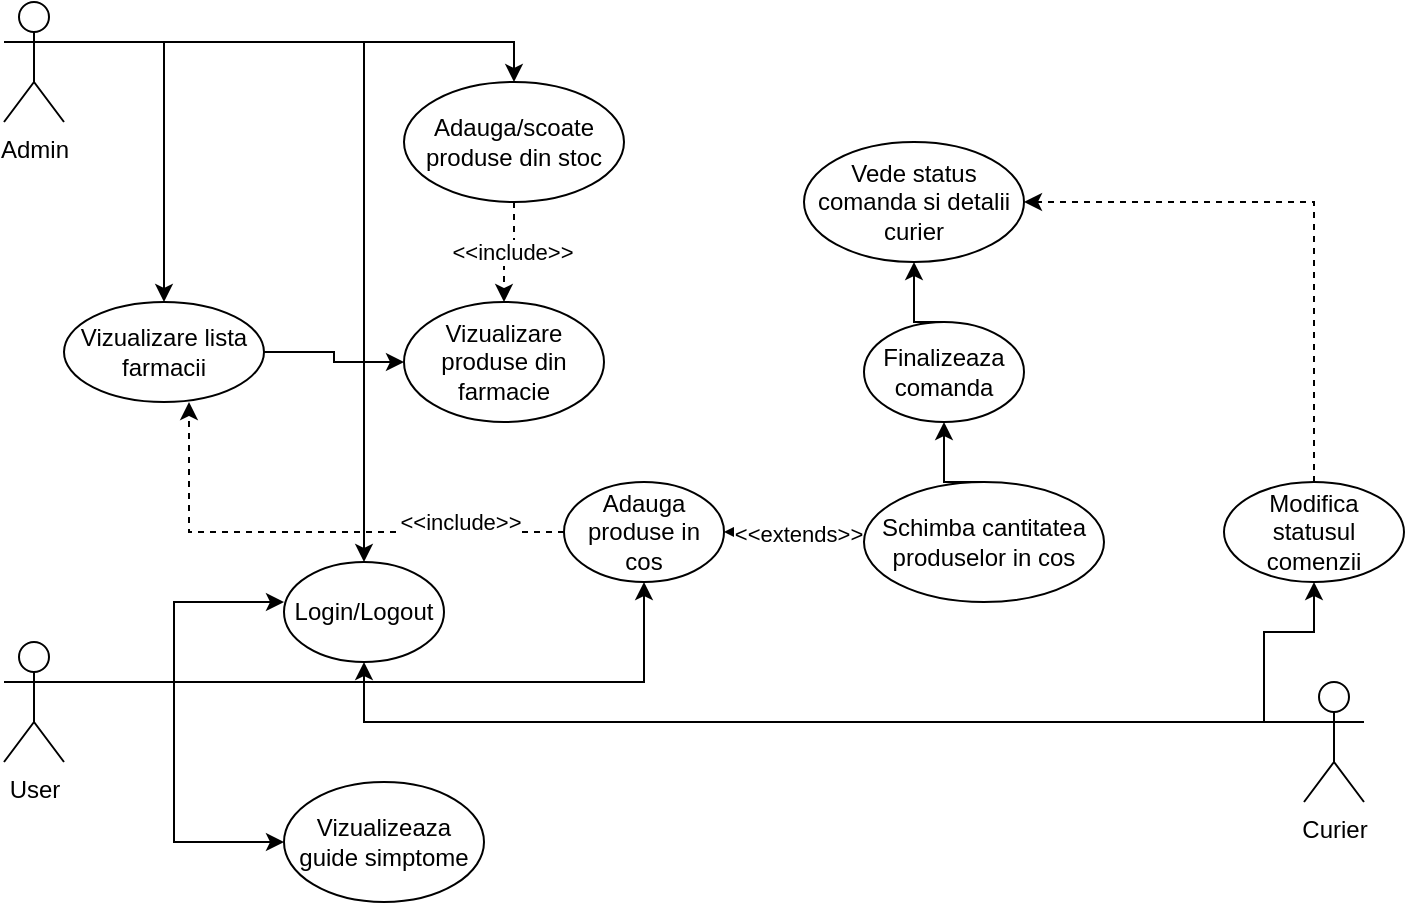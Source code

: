 <mxfile version="24.8.6">
  <diagram name="Page-1" id="oiUyBhWRzTW6xyhtn9rt">
    <mxGraphModel dx="989" dy="520" grid="1" gridSize="10" guides="1" tooltips="1" connect="1" arrows="1" fold="1" page="1" pageScale="1" pageWidth="850" pageHeight="1100" math="0" shadow="0">
      <root>
        <mxCell id="0" />
        <mxCell id="1" parent="0" />
        <mxCell id="I1X1ROTcHiEnxLeAN1pk-7" style="edgeStyle=orthogonalEdgeStyle;rounded=0;orthogonalLoop=1;jettySize=auto;html=1;exitX=1;exitY=0.333;exitDx=0;exitDy=0;exitPerimeter=0;" edge="1" parent="1" source="I1X1ROTcHiEnxLeAN1pk-1" target="I1X1ROTcHiEnxLeAN1pk-4">
          <mxGeometry relative="1" as="geometry" />
        </mxCell>
        <mxCell id="I1X1ROTcHiEnxLeAN1pk-30" style="edgeStyle=orthogonalEdgeStyle;rounded=0;orthogonalLoop=1;jettySize=auto;html=1;exitX=1;exitY=0.333;exitDx=0;exitDy=0;exitPerimeter=0;entryX=0.5;entryY=0;entryDx=0;entryDy=0;" edge="1" parent="1" source="I1X1ROTcHiEnxLeAN1pk-1" target="I1X1ROTcHiEnxLeAN1pk-9">
          <mxGeometry relative="1" as="geometry" />
        </mxCell>
        <mxCell id="I1X1ROTcHiEnxLeAN1pk-31" style="edgeStyle=orthogonalEdgeStyle;rounded=0;orthogonalLoop=1;jettySize=auto;html=1;exitX=1;exitY=0.333;exitDx=0;exitDy=0;exitPerimeter=0;entryX=0.5;entryY=0;entryDx=0;entryDy=0;" edge="1" parent="1" source="I1X1ROTcHiEnxLeAN1pk-1" target="I1X1ROTcHiEnxLeAN1pk-25">
          <mxGeometry relative="1" as="geometry" />
        </mxCell>
        <mxCell id="I1X1ROTcHiEnxLeAN1pk-1" value="Admin" style="shape=umlActor;verticalLabelPosition=bottom;verticalAlign=top;html=1;outlineConnect=0;" vertex="1" parent="1">
          <mxGeometry x="60" y="140" width="30" height="60" as="geometry" />
        </mxCell>
        <mxCell id="I1X1ROTcHiEnxLeAN1pk-15" style="edgeStyle=orthogonalEdgeStyle;rounded=0;orthogonalLoop=1;jettySize=auto;html=1;exitX=1;exitY=0.333;exitDx=0;exitDy=0;exitPerimeter=0;entryX=0.5;entryY=1;entryDx=0;entryDy=0;" edge="1" parent="1" source="I1X1ROTcHiEnxLeAN1pk-2" target="I1X1ROTcHiEnxLeAN1pk-14">
          <mxGeometry relative="1" as="geometry" />
        </mxCell>
        <mxCell id="I1X1ROTcHiEnxLeAN1pk-36" style="edgeStyle=orthogonalEdgeStyle;rounded=0;orthogonalLoop=1;jettySize=auto;html=1;exitX=1;exitY=0.333;exitDx=0;exitDy=0;exitPerimeter=0;entryX=0;entryY=0.5;entryDx=0;entryDy=0;" edge="1" parent="1" source="I1X1ROTcHiEnxLeAN1pk-2" target="I1X1ROTcHiEnxLeAN1pk-35">
          <mxGeometry relative="1" as="geometry" />
        </mxCell>
        <mxCell id="I1X1ROTcHiEnxLeAN1pk-2" value="&lt;div&gt;User&lt;/div&gt;&lt;div&gt;&lt;br&gt;&lt;/div&gt;" style="shape=umlActor;verticalLabelPosition=bottom;verticalAlign=top;html=1;outlineConnect=0;" vertex="1" parent="1">
          <mxGeometry x="60" y="460" width="30" height="60" as="geometry" />
        </mxCell>
        <mxCell id="I1X1ROTcHiEnxLeAN1pk-8" style="edgeStyle=orthogonalEdgeStyle;rounded=0;orthogonalLoop=1;jettySize=auto;html=1;entryX=0.5;entryY=1;entryDx=0;entryDy=0;" edge="1" parent="1" target="I1X1ROTcHiEnxLeAN1pk-4">
          <mxGeometry relative="1" as="geometry">
            <mxPoint x="690" y="500" as="sourcePoint" />
            <Array as="points">
              <mxPoint x="715" y="500" />
              <mxPoint x="240" y="500" />
            </Array>
          </mxGeometry>
        </mxCell>
        <mxCell id="I1X1ROTcHiEnxLeAN1pk-29" style="edgeStyle=orthogonalEdgeStyle;rounded=0;orthogonalLoop=1;jettySize=auto;html=1;exitX=0;exitY=0.333;exitDx=0;exitDy=0;exitPerimeter=0;entryX=0.5;entryY=1;entryDx=0;entryDy=0;" edge="1" parent="1" source="I1X1ROTcHiEnxLeAN1pk-3" target="I1X1ROTcHiEnxLeAN1pk-28">
          <mxGeometry relative="1" as="geometry" />
        </mxCell>
        <mxCell id="I1X1ROTcHiEnxLeAN1pk-3" value="&lt;div&gt;Curier&lt;/div&gt;&lt;div&gt;&lt;br&gt;&lt;/div&gt;" style="shape=umlActor;verticalLabelPosition=bottom;verticalAlign=top;html=1;outlineConnect=0;" vertex="1" parent="1">
          <mxGeometry x="710" y="480" width="30" height="60" as="geometry" />
        </mxCell>
        <mxCell id="I1X1ROTcHiEnxLeAN1pk-4" value="Login/Logout" style="ellipse;whiteSpace=wrap;html=1;" vertex="1" parent="1">
          <mxGeometry x="200" y="420" width="80" height="50" as="geometry" />
        </mxCell>
        <mxCell id="I1X1ROTcHiEnxLeAN1pk-6" style="edgeStyle=orthogonalEdgeStyle;rounded=0;orthogonalLoop=1;jettySize=auto;html=1;exitX=1;exitY=0.333;exitDx=0;exitDy=0;exitPerimeter=0;entryX=0;entryY=0.4;entryDx=0;entryDy=0;entryPerimeter=0;" edge="1" parent="1" source="I1X1ROTcHiEnxLeAN1pk-2" target="I1X1ROTcHiEnxLeAN1pk-4">
          <mxGeometry relative="1" as="geometry" />
        </mxCell>
        <mxCell id="I1X1ROTcHiEnxLeAN1pk-13" style="edgeStyle=orthogonalEdgeStyle;rounded=0;orthogonalLoop=1;jettySize=auto;html=1;exitX=1;exitY=0.5;exitDx=0;exitDy=0;entryX=0;entryY=0.5;entryDx=0;entryDy=0;" edge="1" parent="1" source="I1X1ROTcHiEnxLeAN1pk-9" target="I1X1ROTcHiEnxLeAN1pk-12">
          <mxGeometry relative="1" as="geometry" />
        </mxCell>
        <mxCell id="I1X1ROTcHiEnxLeAN1pk-9" value="Vizualizare lista farmacii" style="ellipse;whiteSpace=wrap;html=1;" vertex="1" parent="1">
          <mxGeometry x="90" y="290" width="100" height="50" as="geometry" />
        </mxCell>
        <mxCell id="I1X1ROTcHiEnxLeAN1pk-12" value="Vizualizare produse din farmacie" style="ellipse;whiteSpace=wrap;html=1;" vertex="1" parent="1">
          <mxGeometry x="260" y="290" width="100" height="60" as="geometry" />
        </mxCell>
        <mxCell id="I1X1ROTcHiEnxLeAN1pk-14" value="Adauga produse in cos" style="ellipse;whiteSpace=wrap;html=1;" vertex="1" parent="1">
          <mxGeometry x="340" y="380" width="80" height="50" as="geometry" />
        </mxCell>
        <mxCell id="I1X1ROTcHiEnxLeAN1pk-16" style="edgeStyle=orthogonalEdgeStyle;rounded=0;orthogonalLoop=1;jettySize=auto;html=1;exitX=0;exitY=0.5;exitDx=0;exitDy=0;entryX=0.625;entryY=1;entryDx=0;entryDy=0;entryPerimeter=0;dashed=1;" edge="1" parent="1" source="I1X1ROTcHiEnxLeAN1pk-14" target="I1X1ROTcHiEnxLeAN1pk-9">
          <mxGeometry relative="1" as="geometry" />
        </mxCell>
        <mxCell id="I1X1ROTcHiEnxLeAN1pk-17" value="&amp;lt;&amp;lt;include&amp;gt;&amp;gt;" style="edgeLabel;html=1;align=center;verticalAlign=middle;resizable=0;points=[];" vertex="1" connectable="0" parent="I1X1ROTcHiEnxLeAN1pk-16">
          <mxGeometry x="-0.274" y="-2" relative="1" as="geometry">
            <mxPoint x="39" y="-3" as="offset" />
          </mxGeometry>
        </mxCell>
        <mxCell id="I1X1ROTcHiEnxLeAN1pk-19" style="edgeStyle=orthogonalEdgeStyle;rounded=0;orthogonalLoop=1;jettySize=auto;html=1;exitX=0;exitY=0.5;exitDx=0;exitDy=0;entryX=1;entryY=0.5;entryDx=0;entryDy=0;dashed=1;" edge="1" parent="1" source="I1X1ROTcHiEnxLeAN1pk-18" target="I1X1ROTcHiEnxLeAN1pk-14">
          <mxGeometry relative="1" as="geometry" />
        </mxCell>
        <mxCell id="I1X1ROTcHiEnxLeAN1pk-20" value="&amp;lt;&amp;lt;extends&amp;gt;&amp;gt;" style="edgeLabel;html=1;align=center;verticalAlign=middle;resizable=0;points=[];" vertex="1" connectable="0" parent="I1X1ROTcHiEnxLeAN1pk-19">
          <mxGeometry x="0.035" y="-2" relative="1" as="geometry">
            <mxPoint as="offset" />
          </mxGeometry>
        </mxCell>
        <mxCell id="I1X1ROTcHiEnxLeAN1pk-22" style="edgeStyle=orthogonalEdgeStyle;rounded=0;orthogonalLoop=1;jettySize=auto;html=1;exitX=0.5;exitY=0;exitDx=0;exitDy=0;entryX=0.5;entryY=1;entryDx=0;entryDy=0;" edge="1" parent="1" source="I1X1ROTcHiEnxLeAN1pk-18" target="I1X1ROTcHiEnxLeAN1pk-21">
          <mxGeometry relative="1" as="geometry" />
        </mxCell>
        <mxCell id="I1X1ROTcHiEnxLeAN1pk-18" value="Schimba cantitatea produselor in cos" style="ellipse;whiteSpace=wrap;html=1;" vertex="1" parent="1">
          <mxGeometry x="490" y="380" width="120" height="60" as="geometry" />
        </mxCell>
        <mxCell id="I1X1ROTcHiEnxLeAN1pk-24" style="edgeStyle=orthogonalEdgeStyle;rounded=0;orthogonalLoop=1;jettySize=auto;html=1;exitX=0.5;exitY=0;exitDx=0;exitDy=0;entryX=0.5;entryY=1;entryDx=0;entryDy=0;" edge="1" parent="1" source="I1X1ROTcHiEnxLeAN1pk-21" target="I1X1ROTcHiEnxLeAN1pk-23">
          <mxGeometry relative="1" as="geometry" />
        </mxCell>
        <mxCell id="I1X1ROTcHiEnxLeAN1pk-21" value="Finalizeaza comanda" style="ellipse;whiteSpace=wrap;html=1;" vertex="1" parent="1">
          <mxGeometry x="490" y="300" width="80" height="50" as="geometry" />
        </mxCell>
        <mxCell id="I1X1ROTcHiEnxLeAN1pk-23" value="Vede status comanda si detalii curier" style="ellipse;whiteSpace=wrap;html=1;" vertex="1" parent="1">
          <mxGeometry x="460" y="210" width="110" height="60" as="geometry" />
        </mxCell>
        <mxCell id="I1X1ROTcHiEnxLeAN1pk-26" style="edgeStyle=orthogonalEdgeStyle;rounded=0;orthogonalLoop=1;jettySize=auto;html=1;exitX=0.5;exitY=1;exitDx=0;exitDy=0;entryX=0.5;entryY=0;entryDx=0;entryDy=0;dashed=1;" edge="1" parent="1" source="I1X1ROTcHiEnxLeAN1pk-25" target="I1X1ROTcHiEnxLeAN1pk-12">
          <mxGeometry relative="1" as="geometry" />
        </mxCell>
        <mxCell id="I1X1ROTcHiEnxLeAN1pk-27" value="&amp;lt;&amp;lt;include&amp;gt;&amp;gt;" style="edgeLabel;html=1;align=center;verticalAlign=middle;resizable=0;points=[];" vertex="1" connectable="0" parent="I1X1ROTcHiEnxLeAN1pk-26">
          <mxGeometry x="-0.035" relative="1" as="geometry">
            <mxPoint as="offset" />
          </mxGeometry>
        </mxCell>
        <mxCell id="I1X1ROTcHiEnxLeAN1pk-25" value="Adauga/scoate produse din stoc" style="ellipse;whiteSpace=wrap;html=1;" vertex="1" parent="1">
          <mxGeometry x="260" y="180" width="110" height="60" as="geometry" />
        </mxCell>
        <mxCell id="I1X1ROTcHiEnxLeAN1pk-33" style="edgeStyle=orthogonalEdgeStyle;rounded=0;orthogonalLoop=1;jettySize=auto;html=1;exitX=0.5;exitY=0;exitDx=0;exitDy=0;entryX=1;entryY=0.5;entryDx=0;entryDy=0;dashed=1;" edge="1" parent="1" source="I1X1ROTcHiEnxLeAN1pk-28" target="I1X1ROTcHiEnxLeAN1pk-23">
          <mxGeometry relative="1" as="geometry" />
        </mxCell>
        <mxCell id="I1X1ROTcHiEnxLeAN1pk-28" value="Modifica statusul comenzii" style="ellipse;whiteSpace=wrap;html=1;" vertex="1" parent="1">
          <mxGeometry x="670" y="380" width="90" height="50" as="geometry" />
        </mxCell>
        <mxCell id="I1X1ROTcHiEnxLeAN1pk-35" value="Vizualizeaza guide simptome" style="ellipse;whiteSpace=wrap;html=1;" vertex="1" parent="1">
          <mxGeometry x="200" y="530" width="100" height="60" as="geometry" />
        </mxCell>
      </root>
    </mxGraphModel>
  </diagram>
</mxfile>
